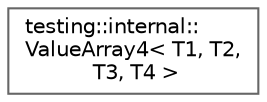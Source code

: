 digraph "Gráfico de jerarquía de clases"
{
 // LATEX_PDF_SIZE
  bgcolor="transparent";
  edge [fontname=Helvetica,fontsize=10,labelfontname=Helvetica,labelfontsize=10];
  node [fontname=Helvetica,fontsize=10,shape=box,height=0.2,width=0.4];
  rankdir="LR";
  Node0 [id="Node000000",label="testing::internal::\lValueArray4\< T1, T2,\l T3, T4 \>",height=0.2,width=0.4,color="grey40", fillcolor="white", style="filled",URL="$classtesting_1_1internal_1_1_value_array4.html",tooltip=" "];
}
